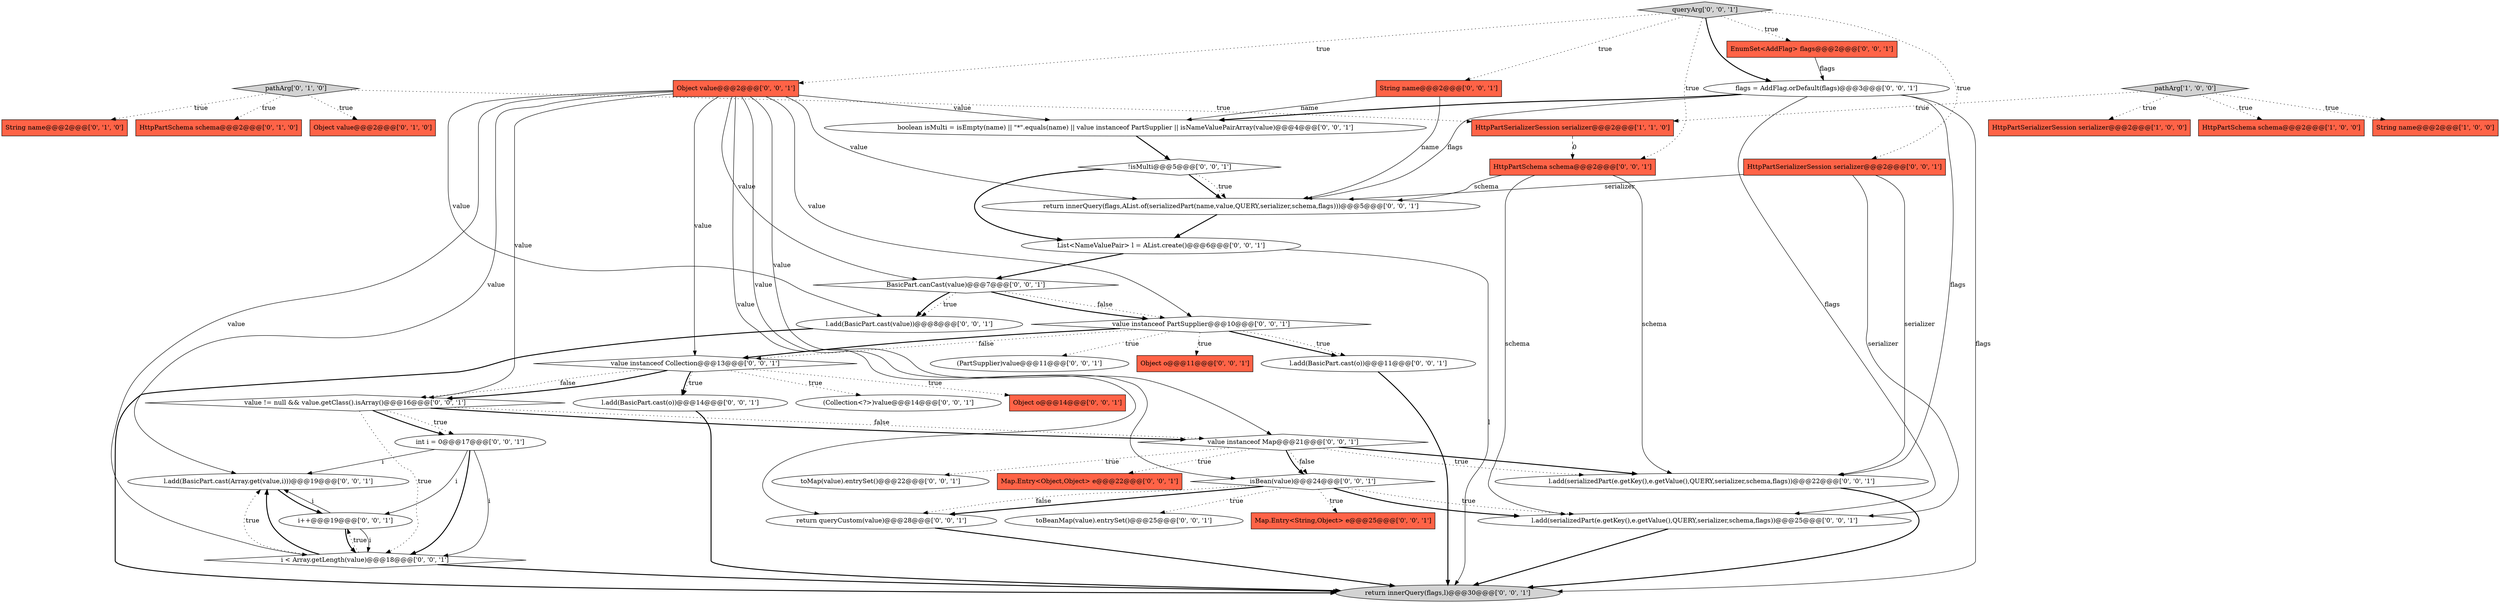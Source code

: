digraph {
7 [style = filled, label = "String name@@@2@@@['0', '1', '0']", fillcolor = tomato, shape = box image = "AAA0AAABBB2BBB"];
25 [style = filled, label = "return innerQuery(flags,AList.of(serializedPart(name,value,QUERY,serializer,schema,flags)))@@@5@@@['0', '0', '1']", fillcolor = white, shape = ellipse image = "AAA0AAABBB3BBB"];
39 [style = filled, label = "int i = 0@@@17@@@['0', '0', '1']", fillcolor = white, shape = ellipse image = "AAA0AAABBB3BBB"];
27 [style = filled, label = "HttpPartSerializerSession serializer@@@2@@@['0', '0', '1']", fillcolor = tomato, shape = box image = "AAA0AAABBB3BBB"];
3 [style = filled, label = "HttpPartSerializerSession serializer@@@2@@@['1', '0', '0']", fillcolor = tomato, shape = box image = "AAA0AAABBB1BBB"];
12 [style = filled, label = "toMap(value).entrySet()@@@22@@@['0', '0', '1']", fillcolor = white, shape = ellipse image = "AAA0AAABBB3BBB"];
28 [style = filled, label = "l.add(BasicPart.cast(o))@@@11@@@['0', '0', '1']", fillcolor = white, shape = ellipse image = "AAA0AAABBB3BBB"];
10 [style = filled, label = "(Collection<?>)value@@@14@@@['0', '0', '1']", fillcolor = white, shape = ellipse image = "AAA0AAABBB3BBB"];
23 [style = filled, label = "!isMulti@@@5@@@['0', '0', '1']", fillcolor = white, shape = diamond image = "AAA0AAABBB3BBB"];
26 [style = filled, label = "l.add(serializedPart(e.getKey(),e.getValue(),QUERY,serializer,schema,flags))@@@22@@@['0', '0', '1']", fillcolor = white, shape = ellipse image = "AAA0AAABBB3BBB"];
29 [style = filled, label = "value instanceof Collection@@@13@@@['0', '0', '1']", fillcolor = white, shape = diamond image = "AAA0AAABBB3BBB"];
16 [style = filled, label = "String name@@@2@@@['0', '0', '1']", fillcolor = tomato, shape = box image = "AAA0AAABBB3BBB"];
5 [style = filled, label = "HttpPartSchema schema@@@2@@@['0', '1', '0']", fillcolor = tomato, shape = box image = "AAA0AAABBB2BBB"];
33 [style = filled, label = "(PartSupplier)value@@@11@@@['0', '0', '1']", fillcolor = white, shape = ellipse image = "AAA0AAABBB3BBB"];
11 [style = filled, label = "Map.Entry<Object,Object> e@@@22@@@['0', '0', '1']", fillcolor = tomato, shape = box image = "AAA0AAABBB3BBB"];
32 [style = filled, label = "value != null && value.getClass().isArray()@@@16@@@['0', '0', '1']", fillcolor = white, shape = diamond image = "AAA0AAABBB3BBB"];
19 [style = filled, label = "Object o@@@14@@@['0', '0', '1']", fillcolor = tomato, shape = box image = "AAA0AAABBB3BBB"];
14 [style = filled, label = "l.add(BasicPart.cast(Array.get(value,i)))@@@19@@@['0', '0', '1']", fillcolor = white, shape = ellipse image = "AAA0AAABBB3BBB"];
35 [style = filled, label = "i++@@@19@@@['0', '0', '1']", fillcolor = white, shape = ellipse image = "AAA0AAABBB3BBB"];
4 [style = filled, label = "HttpPartSerializerSession serializer@@@2@@@['1', '1', '0']", fillcolor = tomato, shape = box image = "AAA0AAABBB1BBB"];
24 [style = filled, label = "toBeanMap(value).entrySet()@@@25@@@['0', '0', '1']", fillcolor = white, shape = ellipse image = "AAA0AAABBB3BBB"];
40 [style = filled, label = "value instanceof Map@@@21@@@['0', '0', '1']", fillcolor = white, shape = diamond image = "AAA0AAABBB3BBB"];
43 [style = filled, label = "value instanceof PartSupplier@@@10@@@['0', '0', '1']", fillcolor = white, shape = diamond image = "AAA0AAABBB3BBB"];
8 [style = filled, label = "pathArg['0', '1', '0']", fillcolor = lightgray, shape = diamond image = "AAA0AAABBB2BBB"];
44 [style = filled, label = "l.add(BasicPart.cast(value))@@@8@@@['0', '0', '1']", fillcolor = white, shape = ellipse image = "AAA0AAABBB3BBB"];
6 [style = filled, label = "Object value@@@2@@@['0', '1', '0']", fillcolor = tomato, shape = box image = "AAA0AAABBB2BBB"];
34 [style = filled, label = "l.add(BasicPart.cast(o))@@@14@@@['0', '0', '1']", fillcolor = white, shape = ellipse image = "AAA0AAABBB3BBB"];
36 [style = filled, label = "isBean(value)@@@24@@@['0', '0', '1']", fillcolor = white, shape = diamond image = "AAA0AAABBB3BBB"];
20 [style = filled, label = "boolean isMulti = isEmpty(name) || \"*\".equals(name) || value instanceof PartSupplier || isNameValuePairArray(value)@@@4@@@['0', '0', '1']", fillcolor = white, shape = ellipse image = "AAA0AAABBB3BBB"];
17 [style = filled, label = "l.add(serializedPart(e.getKey(),e.getValue(),QUERY,serializer,schema,flags))@@@25@@@['0', '0', '1']", fillcolor = white, shape = ellipse image = "AAA0AAABBB3BBB"];
9 [style = filled, label = "flags = AddFlag.orDefault(flags)@@@3@@@['0', '0', '1']", fillcolor = white, shape = ellipse image = "AAA0AAABBB3BBB"];
18 [style = filled, label = "Object value@@@2@@@['0', '0', '1']", fillcolor = tomato, shape = box image = "AAA0AAABBB3BBB"];
38 [style = filled, label = "i < Array.getLength(value)@@@18@@@['0', '0', '1']", fillcolor = white, shape = diamond image = "AAA0AAABBB3BBB"];
42 [style = filled, label = "return innerQuery(flags,l)@@@30@@@['0', '0', '1']", fillcolor = lightgray, shape = ellipse image = "AAA0AAABBB3BBB"];
30 [style = filled, label = "EnumSet<AddFlag> flags@@@2@@@['0', '0', '1']", fillcolor = tomato, shape = box image = "AAA0AAABBB3BBB"];
1 [style = filled, label = "HttpPartSchema schema@@@2@@@['1', '0', '0']", fillcolor = tomato, shape = box image = "AAA0AAABBB1BBB"];
31 [style = filled, label = "List<NameValuePair> l = AList.create()@@@6@@@['0', '0', '1']", fillcolor = white, shape = ellipse image = "AAA0AAABBB3BBB"];
2 [style = filled, label = "pathArg['1', '0', '0']", fillcolor = lightgray, shape = diamond image = "AAA0AAABBB1BBB"];
0 [style = filled, label = "String name@@@2@@@['1', '0', '0']", fillcolor = tomato, shape = box image = "AAA0AAABBB1BBB"];
37 [style = filled, label = "BasicPart.canCast(value)@@@7@@@['0', '0', '1']", fillcolor = white, shape = diamond image = "AAA0AAABBB3BBB"];
41 [style = filled, label = "HttpPartSchema schema@@@2@@@['0', '0', '1']", fillcolor = tomato, shape = box image = "AAA0AAABBB3BBB"];
15 [style = filled, label = "Object o@@@11@@@['0', '0', '1']", fillcolor = tomato, shape = box image = "AAA0AAABBB3BBB"];
13 [style = filled, label = "return queryCustom(value)@@@28@@@['0', '0', '1']", fillcolor = white, shape = ellipse image = "AAA0AAABBB3BBB"];
21 [style = filled, label = "Map.Entry<String,Object> e@@@25@@@['0', '0', '1']", fillcolor = tomato, shape = box image = "AAA0AAABBB3BBB"];
22 [style = filled, label = "queryArg['0', '0', '1']", fillcolor = lightgray, shape = diamond image = "AAA0AAABBB3BBB"];
13->42 [style = bold, label=""];
20->23 [style = bold, label=""];
16->25 [style = solid, label="name"];
18->44 [style = solid, label="value"];
16->20 [style = solid, label="name"];
9->26 [style = solid, label="flags"];
44->42 [style = bold, label=""];
39->38 [style = solid, label="i"];
27->26 [style = solid, label="serializer"];
22->30 [style = dotted, label="true"];
29->10 [style = dotted, label="true"];
41->26 [style = solid, label="schema"];
43->28 [style = bold, label=""];
36->21 [style = dotted, label="true"];
18->38 [style = solid, label="value"];
29->32 [style = bold, label=""];
35->14 [style = solid, label="i"];
38->42 [style = bold, label=""];
29->19 [style = dotted, label="true"];
18->14 [style = solid, label="value"];
8->5 [style = dotted, label="true"];
22->18 [style = dotted, label="true"];
36->17 [style = bold, label=""];
37->44 [style = dotted, label="true"];
18->29 [style = solid, label="value"];
29->32 [style = dotted, label="false"];
18->32 [style = solid, label="value"];
34->42 [style = bold, label=""];
31->37 [style = bold, label=""];
2->3 [style = dotted, label="true"];
18->20 [style = solid, label="value"];
14->35 [style = bold, label=""];
26->42 [style = bold, label=""];
18->40 [style = solid, label="value"];
9->20 [style = bold, label=""];
43->33 [style = dotted, label="true"];
43->29 [style = bold, label=""];
22->9 [style = bold, label=""];
22->27 [style = dotted, label="true"];
2->1 [style = dotted, label="true"];
27->17 [style = solid, label="serializer"];
22->41 [style = dotted, label="true"];
32->40 [style = dotted, label="false"];
18->36 [style = solid, label="value"];
32->39 [style = dotted, label="true"];
39->35 [style = solid, label="i"];
38->35 [style = dotted, label="true"];
41->25 [style = solid, label="schema"];
9->17 [style = solid, label="flags"];
32->38 [style = dotted, label="true"];
30->9 [style = solid, label="flags"];
38->14 [style = dotted, label="true"];
43->28 [style = dotted, label="true"];
23->25 [style = bold, label=""];
18->43 [style = solid, label="value"];
32->40 [style = bold, label=""];
40->36 [style = dotted, label="false"];
8->6 [style = dotted, label="true"];
37->43 [style = dotted, label="false"];
8->7 [style = dotted, label="true"];
40->26 [style = bold, label=""];
29->34 [style = dotted, label="true"];
23->31 [style = bold, label=""];
36->13 [style = dotted, label="false"];
43->29 [style = dotted, label="false"];
28->42 [style = bold, label=""];
27->25 [style = solid, label="serializer"];
40->11 [style = dotted, label="true"];
9->42 [style = solid, label="flags"];
25->31 [style = bold, label=""];
39->14 [style = solid, label="i"];
41->17 [style = solid, label="schema"];
36->24 [style = dotted, label="true"];
18->25 [style = solid, label="value"];
9->25 [style = solid, label="flags"];
43->15 [style = dotted, label="true"];
2->4 [style = dotted, label="true"];
35->38 [style = solid, label="i"];
18->37 [style = solid, label="value"];
22->16 [style = dotted, label="true"];
38->14 [style = bold, label=""];
37->44 [style = bold, label=""];
40->36 [style = bold, label=""];
37->43 [style = bold, label=""];
32->39 [style = bold, label=""];
39->38 [style = bold, label=""];
36->17 [style = dotted, label="true"];
4->41 [style = dashed, label="0"];
29->34 [style = bold, label=""];
36->13 [style = bold, label=""];
35->38 [style = bold, label=""];
23->25 [style = dotted, label="true"];
17->42 [style = bold, label=""];
31->42 [style = solid, label="l"];
2->0 [style = dotted, label="true"];
40->12 [style = dotted, label="true"];
8->4 [style = dotted, label="true"];
40->26 [style = dotted, label="true"];
18->13 [style = solid, label="value"];
}
